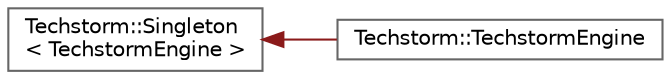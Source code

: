 digraph "Graphical Class Hierarchy"
{
 // LATEX_PDF_SIZE
  bgcolor="transparent";
  edge [fontname=Helvetica,fontsize=10,labelfontname=Helvetica,labelfontsize=10];
  node [fontname=Helvetica,fontsize=10,shape=box,height=0.2,width=0.4];
  rankdir="LR";
  Node0 [id="Node000000",label="Techstorm::Singleton\l\< TechstormEngine \>",height=0.2,width=0.4,color="grey40", fillcolor="white", style="filled",URL="$d5/d55/class_techstorm_1_1_singleton.html",tooltip=" "];
  Node0 -> Node1 [id="edge14_Node000000_Node000001",dir="back",color="firebrick4",style="solid",tooltip=" "];
  Node1 [id="Node000001",label="Techstorm::TechstormEngine",height=0.2,width=0.4,color="grey40", fillcolor="white", style="filled",URL="$d0/de6/class_techstorm_1_1_techstorm_engine.html",tooltip=" "];
}
